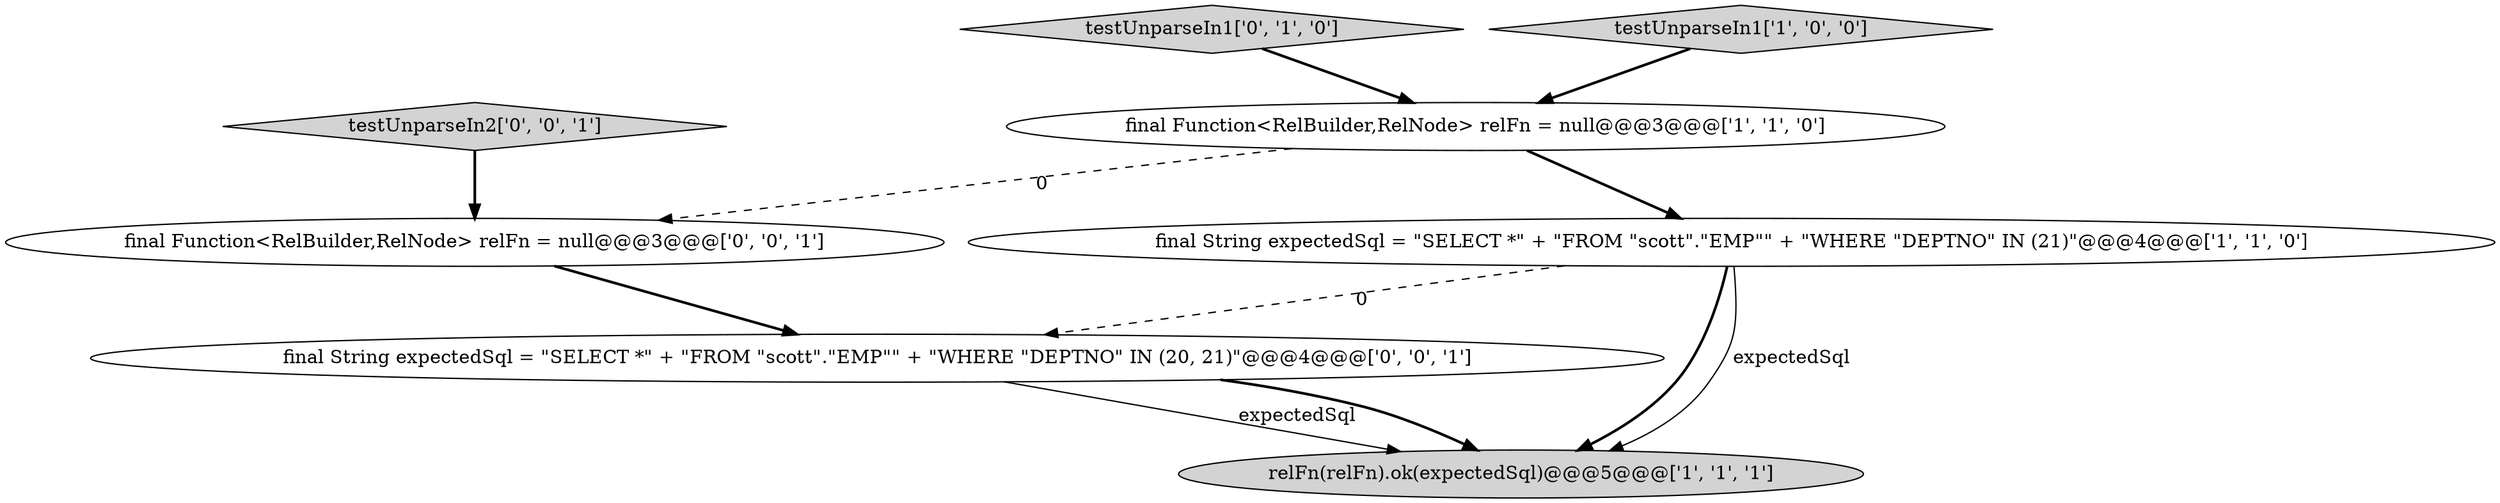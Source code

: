 digraph {
5 [style = filled, label = "testUnparseIn2['0', '0', '1']", fillcolor = lightgray, shape = diamond image = "AAA0AAABBB3BBB"];
4 [style = filled, label = "testUnparseIn1['0', '1', '0']", fillcolor = lightgray, shape = diamond image = "AAA0AAABBB2BBB"];
3 [style = filled, label = "relFn(relFn).ok(expectedSql)@@@5@@@['1', '1', '1']", fillcolor = lightgray, shape = ellipse image = "AAA0AAABBB1BBB"];
0 [style = filled, label = "final Function<RelBuilder,RelNode> relFn = null@@@3@@@['1', '1', '0']", fillcolor = white, shape = ellipse image = "AAA0AAABBB1BBB"];
6 [style = filled, label = "final Function<RelBuilder,RelNode> relFn = null@@@3@@@['0', '0', '1']", fillcolor = white, shape = ellipse image = "AAA0AAABBB3BBB"];
7 [style = filled, label = "final String expectedSql = \"SELECT *\" + \"FROM \"scott\".\"EMP\"\" + \"WHERE \"DEPTNO\" IN (20, 21)\"@@@4@@@['0', '0', '1']", fillcolor = white, shape = ellipse image = "AAA0AAABBB3BBB"];
1 [style = filled, label = "final String expectedSql = \"SELECT *\" + \"FROM \"scott\".\"EMP\"\" + \"WHERE \"DEPTNO\" IN (21)\"@@@4@@@['1', '1', '0']", fillcolor = white, shape = ellipse image = "AAA0AAABBB1BBB"];
2 [style = filled, label = "testUnparseIn1['1', '0', '0']", fillcolor = lightgray, shape = diamond image = "AAA0AAABBB1BBB"];
1->3 [style = bold, label=""];
7->3 [style = solid, label="expectedSql"];
1->3 [style = solid, label="expectedSql"];
2->0 [style = bold, label=""];
5->6 [style = bold, label=""];
6->7 [style = bold, label=""];
1->7 [style = dashed, label="0"];
0->1 [style = bold, label=""];
7->3 [style = bold, label=""];
4->0 [style = bold, label=""];
0->6 [style = dashed, label="0"];
}
